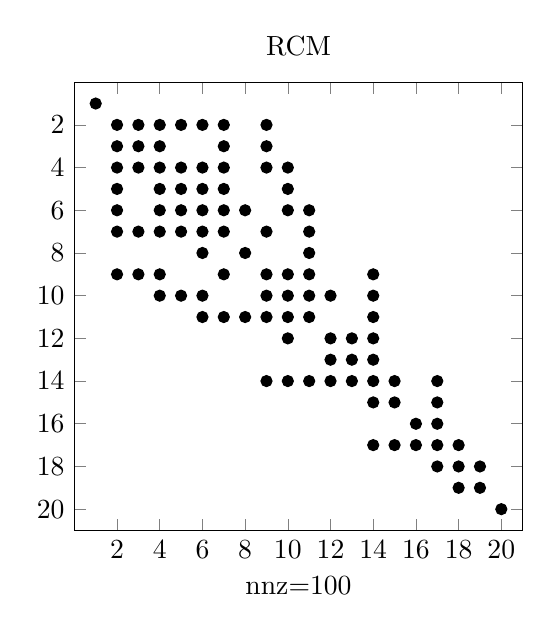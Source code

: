 \begin{tikzpicture}
    \begin{axis}
        [   unit vector ratio* = 1 1 1
        ,   y dir = reverse
        ,   xmin = 0
        ,   ymin = 0
        ,   xmax = 21
        ,   ymax = 21
        ,   xlabel = {nnz=100}
        ,   xtick = {2,4,6,8,10,12,14,16,18,20}
        ,   ytick = {2,4,6,8,10,12,14,16,18,20}
        ,   title = {RCM}
        ]
        \addplot[only marks] coordinates {
(1,1)(2,2)(2,3)(2,4)(2,5)(2,6)(2,7)(2,9)(3,2)(3,3)(3,4)(3,7)(3,9)
(4,2)(4,3)(4,4)(4,5)(4,6)(4,7)(4,9)(4,10)(5,2)(5,4)(5,5)(5,6)(5,7)(5,10)(6,2)(6,4)(6,5)(6,6)(6,7)(6,8)(6,10)(6,11)(7,2)(7,3)(7,4)(7,5)(7,6)(7,7)(7,9)(7,11)(8,6)(8,8)(8,11)(9,2)(9,3)(9,4)(9,7)(9,9)(9,10)(9,11)(9,14)(10,4)(10,5)(10,6)(10,9)(10,10)(10,11)(10,12)(10,14)(11,6)(11,7)(11,8)(11,9)(11,10)(11,11)(11,14)(12,10)(12,12)(12,13)(12,14)(13,12)(13,13)(13,14)(14,9)(14,10)(14,11)(14,12)(14,13)(14,14)(14,15)(14,17)(15,14)(15,15)(15,17)(16,16)(16,17)(17,14)(17,15)(17,16)(17,17)(17,18)(18,17)(18,18)(18,19)(19,18)(19,19)(20,20)
        };
    \end{axis}
\end{tikzpicture}